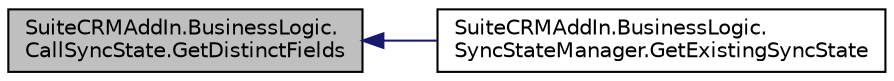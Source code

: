 digraph "SuiteCRMAddIn.BusinessLogic.CallSyncState.GetDistinctFields"
{
  edge [fontname="Helvetica",fontsize="10",labelfontname="Helvetica",labelfontsize="10"];
  node [fontname="Helvetica",fontsize="10",shape=record];
  rankdir="LR";
  Node6 [label="SuiteCRMAddIn.BusinessLogic.\lCallSyncState.GetDistinctFields",height=0.2,width=0.4,color="black", fillcolor="grey75", style="filled", fontcolor="black"];
  Node6 -> Node7 [dir="back",color="midnightblue",fontsize="10",style="solid",fontname="Helvetica"];
  Node7 [label="SuiteCRMAddIn.BusinessLogic.\lSyncStateManager.GetExistingSyncState",height=0.2,width=0.4,color="black", fillcolor="white", style="filled",URL="$class_suite_c_r_m_add_in_1_1_business_logic_1_1_sync_state_manager.html#a432b80da648061386b1ba6401b92976b",tooltip="Get the existing sync state for this CRM item, if it exists, else null. "];
}
